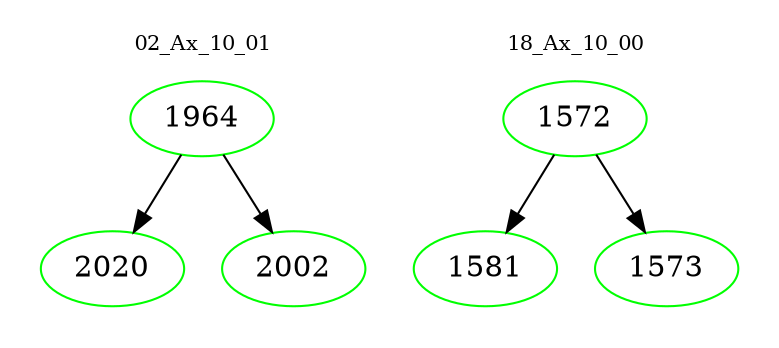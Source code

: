 digraph{
subgraph cluster_0 {
color = white
label = "02_Ax_10_01";
fontsize=10;
T0_1964 [label="1964", color="green"]
T0_1964 -> T0_2020 [color="black"]
T0_2020 [label="2020", color="green"]
T0_1964 -> T0_2002 [color="black"]
T0_2002 [label="2002", color="green"]
}
subgraph cluster_1 {
color = white
label = "18_Ax_10_00";
fontsize=10;
T1_1572 [label="1572", color="green"]
T1_1572 -> T1_1581 [color="black"]
T1_1581 [label="1581", color="green"]
T1_1572 -> T1_1573 [color="black"]
T1_1573 [label="1573", color="green"]
}
}
